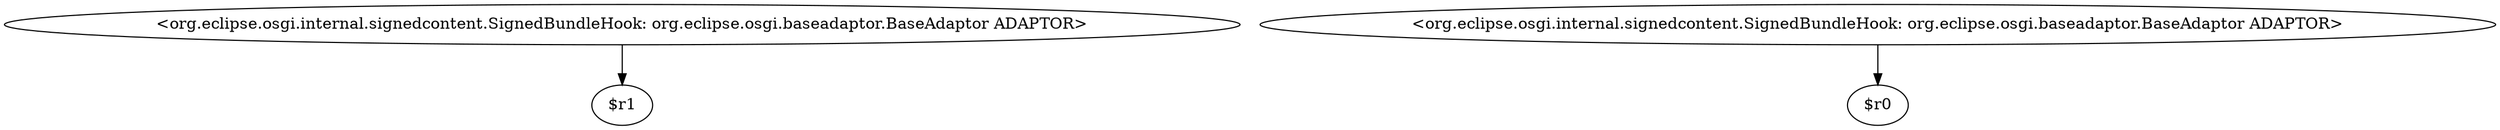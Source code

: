 digraph g {
0[label="<org.eclipse.osgi.internal.signedcontent.SignedBundleHook: org.eclipse.osgi.baseadaptor.BaseAdaptor ADAPTOR>"]
1[label="$r1"]
0->1[label=""]
2[label="<org.eclipse.osgi.internal.signedcontent.SignedBundleHook: org.eclipse.osgi.baseadaptor.BaseAdaptor ADAPTOR>"]
3[label="$r0"]
2->3[label=""]
}